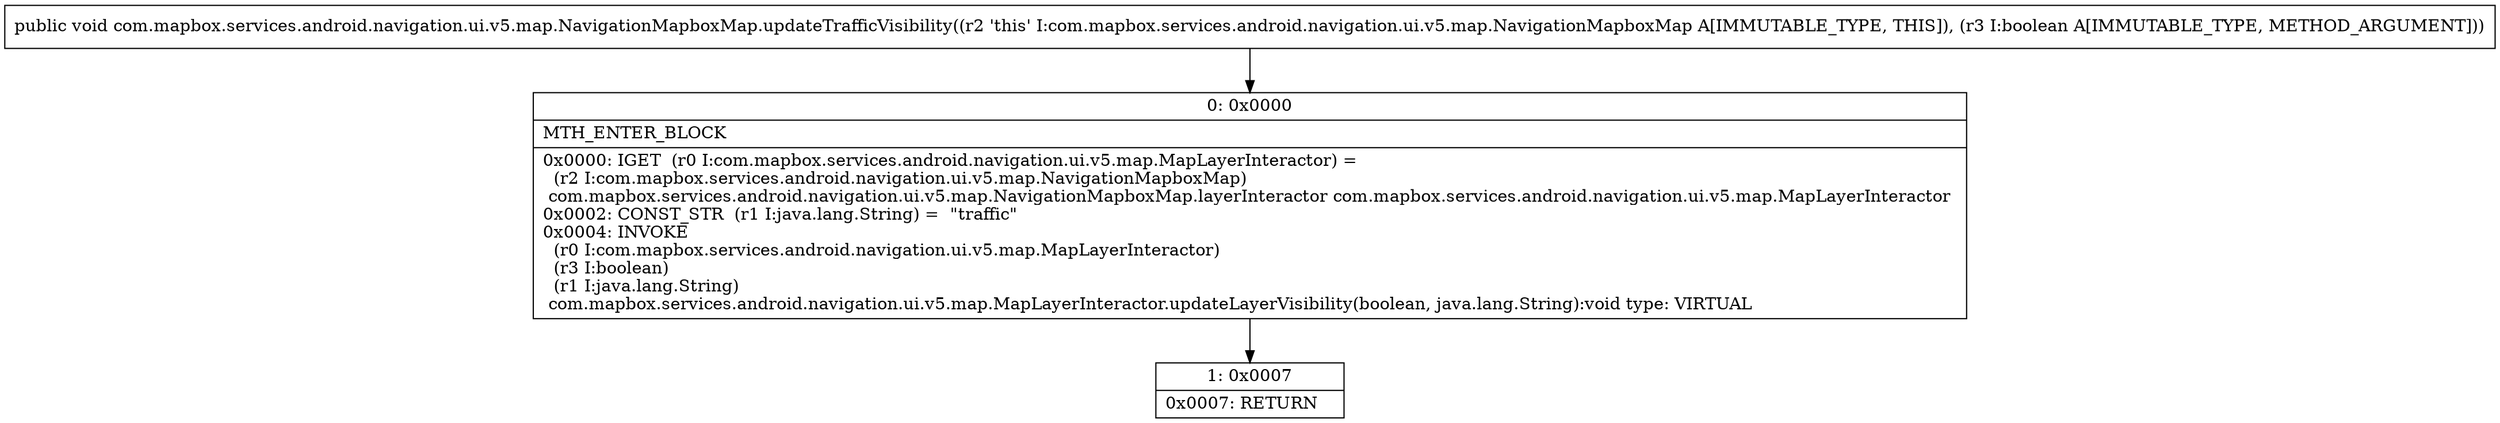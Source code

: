 digraph "CFG forcom.mapbox.services.android.navigation.ui.v5.map.NavigationMapboxMap.updateTrafficVisibility(Z)V" {
Node_0 [shape=record,label="{0\:\ 0x0000|MTH_ENTER_BLOCK\l|0x0000: IGET  (r0 I:com.mapbox.services.android.navigation.ui.v5.map.MapLayerInteractor) = \l  (r2 I:com.mapbox.services.android.navigation.ui.v5.map.NavigationMapboxMap)\l com.mapbox.services.android.navigation.ui.v5.map.NavigationMapboxMap.layerInteractor com.mapbox.services.android.navigation.ui.v5.map.MapLayerInteractor \l0x0002: CONST_STR  (r1 I:java.lang.String) =  \"traffic\" \l0x0004: INVOKE  \l  (r0 I:com.mapbox.services.android.navigation.ui.v5.map.MapLayerInteractor)\l  (r3 I:boolean)\l  (r1 I:java.lang.String)\l com.mapbox.services.android.navigation.ui.v5.map.MapLayerInteractor.updateLayerVisibility(boolean, java.lang.String):void type: VIRTUAL \l}"];
Node_1 [shape=record,label="{1\:\ 0x0007|0x0007: RETURN   \l}"];
MethodNode[shape=record,label="{public void com.mapbox.services.android.navigation.ui.v5.map.NavigationMapboxMap.updateTrafficVisibility((r2 'this' I:com.mapbox.services.android.navigation.ui.v5.map.NavigationMapboxMap A[IMMUTABLE_TYPE, THIS]), (r3 I:boolean A[IMMUTABLE_TYPE, METHOD_ARGUMENT])) }"];
MethodNode -> Node_0;
Node_0 -> Node_1;
}

